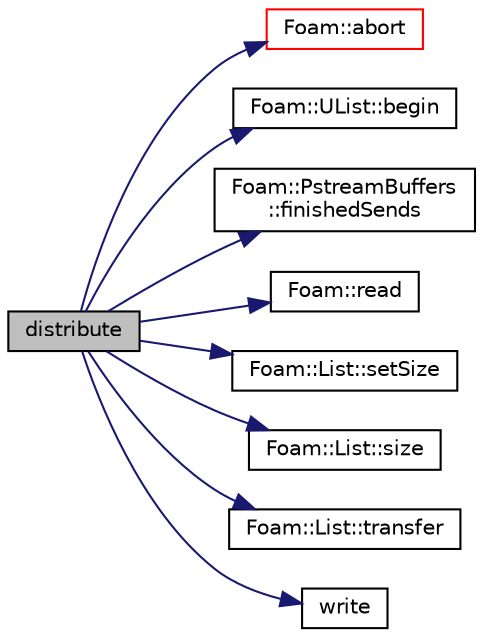 digraph "distribute"
{
  bgcolor="transparent";
  edge [fontname="Helvetica",fontsize="10",labelfontname="Helvetica",labelfontsize="10"];
  node [fontname="Helvetica",fontsize="10",shape=record];
  rankdir="LR";
  Node1515 [label="distribute",height=0.2,width=0.4,color="black", fillcolor="grey75", style="filled", fontcolor="black"];
  Node1515 -> Node1516 [color="midnightblue",fontsize="10",style="solid",fontname="Helvetica"];
  Node1516 [label="Foam::abort",height=0.2,width=0.4,color="red",URL="$a21851.html#a447107a607d03e417307c203fa5fb44b"];
  Node1515 -> Node1561 [color="midnightblue",fontsize="10",style="solid",fontname="Helvetica"];
  Node1561 [label="Foam::UList::begin",height=0.2,width=0.4,color="black",URL="$a26837.html#a8a0643ef7f391465066f7f07d45ce934",tooltip="Return an iterator to begin traversing the UList. "];
  Node1515 -> Node1562 [color="midnightblue",fontsize="10",style="solid",fontname="Helvetica"];
  Node1562 [label="Foam::PstreamBuffers\l::finishedSends",height=0.2,width=0.4,color="black",URL="$a27361.html#a9a9e71480e6b0d1b6d8ef3450eb576ce",tooltip="Mark all sends as having been done. This will start receives. "];
  Node1515 -> Node1563 [color="midnightblue",fontsize="10",style="solid",fontname="Helvetica"];
  Node1563 [label="Foam::read",height=0.2,width=0.4,color="black",URL="$a21851.html#a18efc6d016047ec7c6d5150d913d8c34"];
  Node1515 -> Node1564 [color="midnightblue",fontsize="10",style="solid",fontname="Helvetica"];
  Node1564 [label="Foam::List::setSize",height=0.2,width=0.4,color="black",URL="$a26833.html#aedb985ffeaf1bdbfeccc2a8730405703",tooltip="Reset size of List. "];
  Node1515 -> Node1565 [color="midnightblue",fontsize="10",style="solid",fontname="Helvetica"];
  Node1565 [label="Foam::List::size",height=0.2,width=0.4,color="black",URL="$a26833.html#a8a5f6fa29bd4b500caf186f60245b384",tooltip="Override size to be inconsistent with allocated storage. "];
  Node1515 -> Node1566 [color="midnightblue",fontsize="10",style="solid",fontname="Helvetica"];
  Node1566 [label="Foam::List::transfer",height=0.2,width=0.4,color="black",URL="$a26833.html#a25ad1d2084d16b234b0cf91c07e832c0",tooltip="Transfer the contents of the argument List into this list. "];
  Node1515 -> Node1567 [color="midnightblue",fontsize="10",style="solid",fontname="Helvetica"];
  Node1567 [label="write",height=0.2,width=0.4,color="black",URL="$a20072.html#a8f30b3c2179b03a7acf273e9dea43342"];
}
